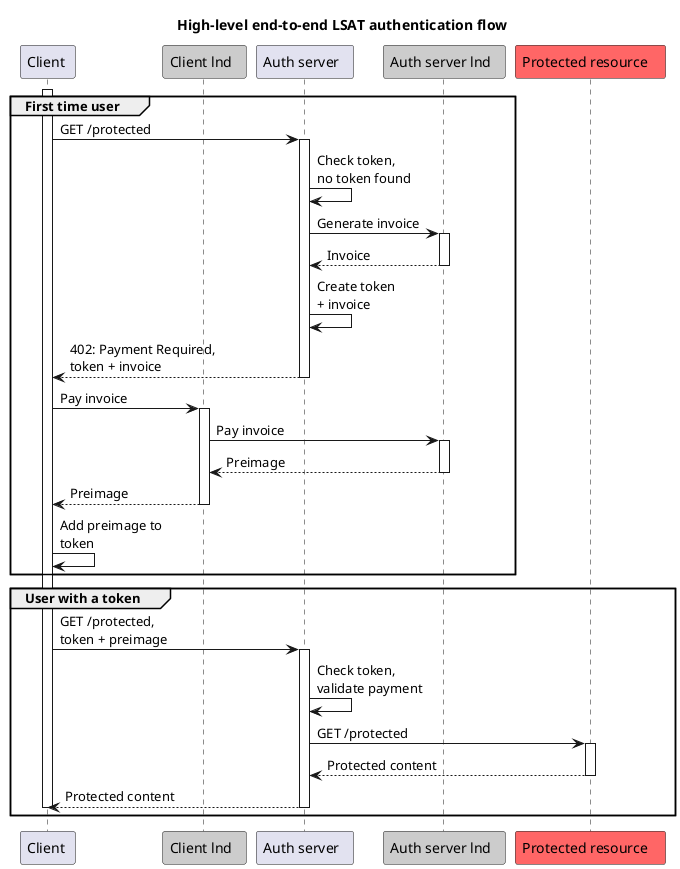 ` Generate image using plantuml
` http://plantuml.com/sequence-diagram

@startuml

title High-level end-to-end LSAT authentication flow

participant "Client " as client
participant "Client lnd  " as clnd #cccccc
participant "Auth server  " as auth
participant "Auth server lnd  " as alnd #cccccc
participant "Protected resource   " as res #ff6666

group First time user

    activate client
    client -> auth: GET /protected
    activate auth
    
    auth -> auth: Check token,\nno token found
    
    auth -> alnd: Generate invoice
    activate alnd
    
    alnd --> auth: Invoice
    deactivate alnd
    
    auth -> auth: Create token \n+ invoice
    
    auth --> client: 402: Payment Required,\ntoken + invoice
    deactivate auth
    
    client -> clnd: Pay invoice
    activate clnd
    
    clnd -> alnd: Pay invoice
    activate alnd
    
    alnd --> clnd: Preimage
    deactivate alnd
    
    clnd --> client: Preimage
    deactivate clnd
    
    client -> client: Add preimage to      \ntoken
end

group User with a token

    client -> auth: GET /protected,\ntoken + preimage
    activate auth
    
    auth -> auth: Check token,\nvalidate payment
    
    auth -> res: GET /protected
    activate res
    
    res --> auth: Protected content
    deactivate res
    
    auth --> client: Protected content
    deactivate auth
    
    deactivate client
end

@enduml